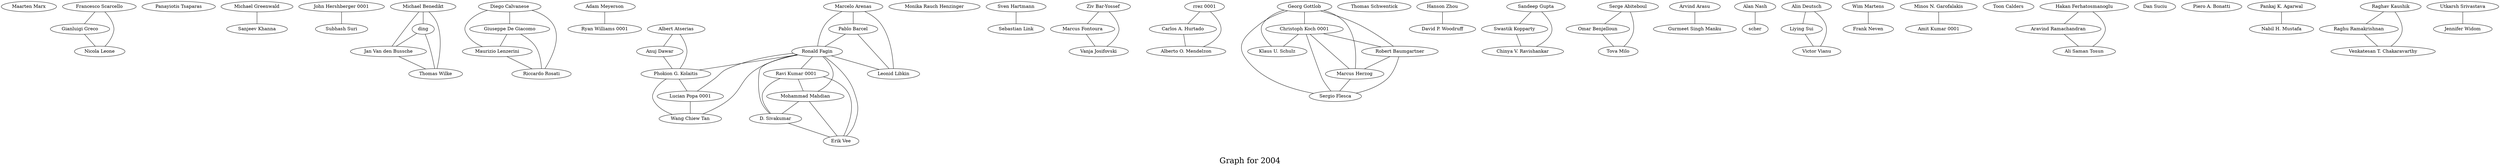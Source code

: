 /*****
Graph for 2004
*****/

graph G {
  graph [splines=true overlap=false]
  node  [shape=ellipse, width=0.3, height=0.3]
  0 [label="Maarten Marx"];
  1 [label="Francesco Scarcello"];
  2 [label="Gianluigi Greco"];
  3 [label="Nicola Leone"];
  4 [label="Panayiotis Tsaparas"];
  5 [label="Michael Greenwald"];
  6 [label="Sanjeev Khanna"];
  7 [label="John Hershberger 0001"];
  8 [label="Subhash Suri"];
  9 [label="Michael Benedikt"];
  10 [label="ding"];
  11 [label="Jan Van den Bussche"];
  12 [label="Thomas Wilke"];
  13 [label="Diego Calvanese"];
  14 [label="Giuseppe De Giacomo"];
  15 [label="Maurizio Lenzerini"];
  16 [label="Riccardo Rosati"];
  17 [label="Adam Meyerson"];
  18 [label="Ryan Williams 0001"];
  19 [label="Marcelo Arenas"];
  20 [label="Pablo Barcel"];
  21 [label="Ronald Fagin"];
  22 [label="Leonid Libkin"];
  23 [label="Monika Rauch Henzinger"];
  24 [label="Sven Hartmann"];
  25 [label="Sebastian Link"];
  26 [label="Albert Atserias"];
  27 [label="Anuj Dawar"];
  28 [label="Phokion G. Kolaitis"];
  29 [label="Ziv Bar-Yossef"];
  30 [label="Marcus Fontoura"];
  31 [label="Vanja Josifovski"];
  32 [label="rrez 0001"];
  33 [label="Carlos A. Hurtado"];
  34 [label="Alberto O. Mendelzon"];
  35 [label="Georg Gottlob"];
  36 [label="Christoph Koch 0001"];
  37 [label="Klaus U. Schulz"];
  38 [label="Thomas Schwentick"];
  39 [label="Lucian Popa 0001"];
  40 [label="Wang Chiew Tan"];
  41 [label="Robert Baumgartner"];
  42 [label="Marcus Herzog"];
  43 [label="Sergio Flesca"];
  44 [label="Hanson Zhou"];
  45 [label="David P. Woodruff"];
  46 [label="Sandeep Gupta"];
  47 [label="Swastik Kopparty"];
  48 [label="Chinya V. Ravishankar"];
  49 [label="Serge Abiteboul"];
  50 [label="Omar Benjelloun"];
  51 [label="Tova Milo"];
  52 [label="Arvind Arasu"];
  53 [label="Gurmeet Singh Manku"];
  54 [label="Alan Nash"];
  55 [label="scher"];
  56 [label="Alin Deutsch"];
  57 [label="Liying Sui"];
  58 [label="Victor Vianu"];
  59 [label="Wim Martens"];
  60 [label="Frank Neven"];
  61 [label="Ravi Kumar 0001"];
  62 [label="Mohammad Mahdian"];
  63 [label="D. Sivakumar"];
  64 [label="Erik Vee"];
  65 [label="Minos N. Garofalakis"];
  66 [label="Amit Kumar 0001"];
  67 [label="Toon Calders"];
  68 [label="Hakan Ferhatosmanoglu"];
  69 [label="Aravind Ramachandran"];
  70 [label="Ali Saman Tosun"];
  71 [label="Dan Suciu"];
  72 [label="Piero A. Bonatti"];
  73 [label="Pankaj K. Agarwal"];
  74 [label="Nabil H. Mustafa"];
  75 [label="Raghav Kaushik"];
  76 [label="Raghu Ramakrishnan"];
  77 [label="Venkatesan T. Chakaravarthy"];
  78 [label="Utkarsh Srivastava"];
  79 [label="Jennifer Widom"];
  1 -- 2;
  1 -- 3;
  2 -- 3;
  5 -- 6;
  7 -- 8;
  9 -- 10;
  9 -- 11;
  9 -- 12;
  10 -- 11;
  10 -- 12;
  11 -- 12;
  13 -- 14;
  13 -- 15;
  13 -- 16;
  14 -- 15;
  14 -- 16;
  15 -- 16;
  17 -- 18;
  19 -- 20;
  19 -- 21;
  19 -- 22;
  20 -- 21;
  20 -- 22;
  21 -- 22;
  21 -- 28;
  21 -- 39;
  21 -- 40;
  21 -- 61;
  21 -- 62;
  21 -- 63;
  21 -- 64;
  24 -- 25;
  26 -- 27;
  26 -- 28;
  27 -- 28;
  28 -- 39;
  28 -- 40;
  29 -- 30;
  29 -- 31;
  30 -- 31;
  32 -- 33;
  32 -- 34;
  33 -- 34;
  35 -- 36;
  35 -- 37;
  35 -- 41;
  35 -- 42;
  35 -- 43;
  36 -- 37;
  36 -- 41;
  36 -- 42;
  36 -- 43;
  39 -- 40;
  41 -- 42;
  41 -- 43;
  42 -- 43;
  44 -- 45;
  46 -- 47;
  46 -- 48;
  47 -- 48;
  49 -- 50;
  49 -- 51;
  50 -- 51;
  52 -- 53;
  54 -- 55;
  56 -- 57;
  56 -- 58;
  57 -- 58;
  59 -- 60;
  61 -- 62;
  61 -- 63;
  61 -- 64;
  62 -- 63;
  62 -- 64;
  63 -- 64;
  65 -- 66;
  68 -- 69;
  68 -- 70;
  69 -- 70;
  73 -- 74;
  75 -- 76;
  75 -- 77;
  76 -- 77;
  78 -- 79;
  label = "\nGraph for 2004\n";  fontsize=24;
}
